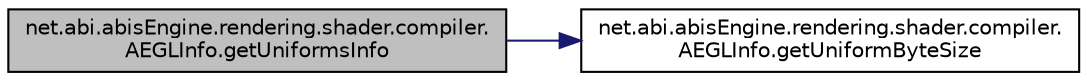 digraph "net.abi.abisEngine.rendering.shader.compiler.AEGLInfo.getUniformsInfo"
{
 // LATEX_PDF_SIZE
  edge [fontname="Helvetica",fontsize="10",labelfontname="Helvetica",labelfontsize="10"];
  node [fontname="Helvetica",fontsize="10",shape=record];
  rankdir="LR";
  Node1 [label="net.abi.abisEngine.rendering.shader.compiler.\lAEGLInfo.getUniformsInfo",height=0.2,width=0.4,color="black", fillcolor="grey75", style="filled", fontcolor="black",tooltip=" "];
  Node1 -> Node2 [color="midnightblue",fontsize="10",style="solid",fontname="Helvetica"];
  Node2 [label="net.abi.abisEngine.rendering.shader.compiler.\lAEGLInfo.getUniformByteSize",height=0.2,width=0.4,color="black", fillcolor="white", style="filled",URL="$d3/d7c/classnet_1_1abi_1_1abis_engine_1_1rendering_1_1shader_1_1compiler_1_1_a_e_g_l_info.html#a3bd3cd63bfcbb6c190722ee9e5e15185",tooltip=" "];
}
